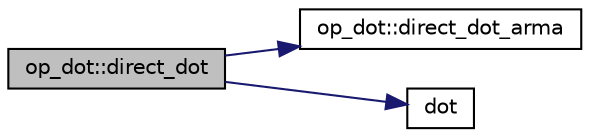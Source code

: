 digraph "op_dot::direct_dot"
{
  edge [fontname="Helvetica",fontsize="10",labelfontname="Helvetica",labelfontsize="10"];
  node [fontname="Helvetica",fontsize="10",shape=record];
  rankdir="LR";
  Node1 [label="op_dot::direct_dot",height=0.2,width=0.4,color="black", fillcolor="grey75", style="filled" fontcolor="black"];
  Node1 -> Node2 [color="midnightblue",fontsize="10",style="solid",fontname="Helvetica"];
  Node2 [label="op_dot::direct_dot_arma",height=0.2,width=0.4,color="black", fillcolor="white", style="filled",URL="$group__op__dot.html#ga4bc81d278b9e573a2dab57f708735bd8",tooltip="for two arrays, generic version for non-complex values"];
  Node1 -> Node3 [color="midnightblue",fontsize="10",style="solid",fontname="Helvetica"];
  Node3 [label="dot",height=0.2,width=0.4,color="black", fillcolor="white", style="filled",URL="$group__fn__dot.html#gae827dfb7f72b4c226201c5e08309d76c",tooltip="dot product of two sparse objects"];
}
